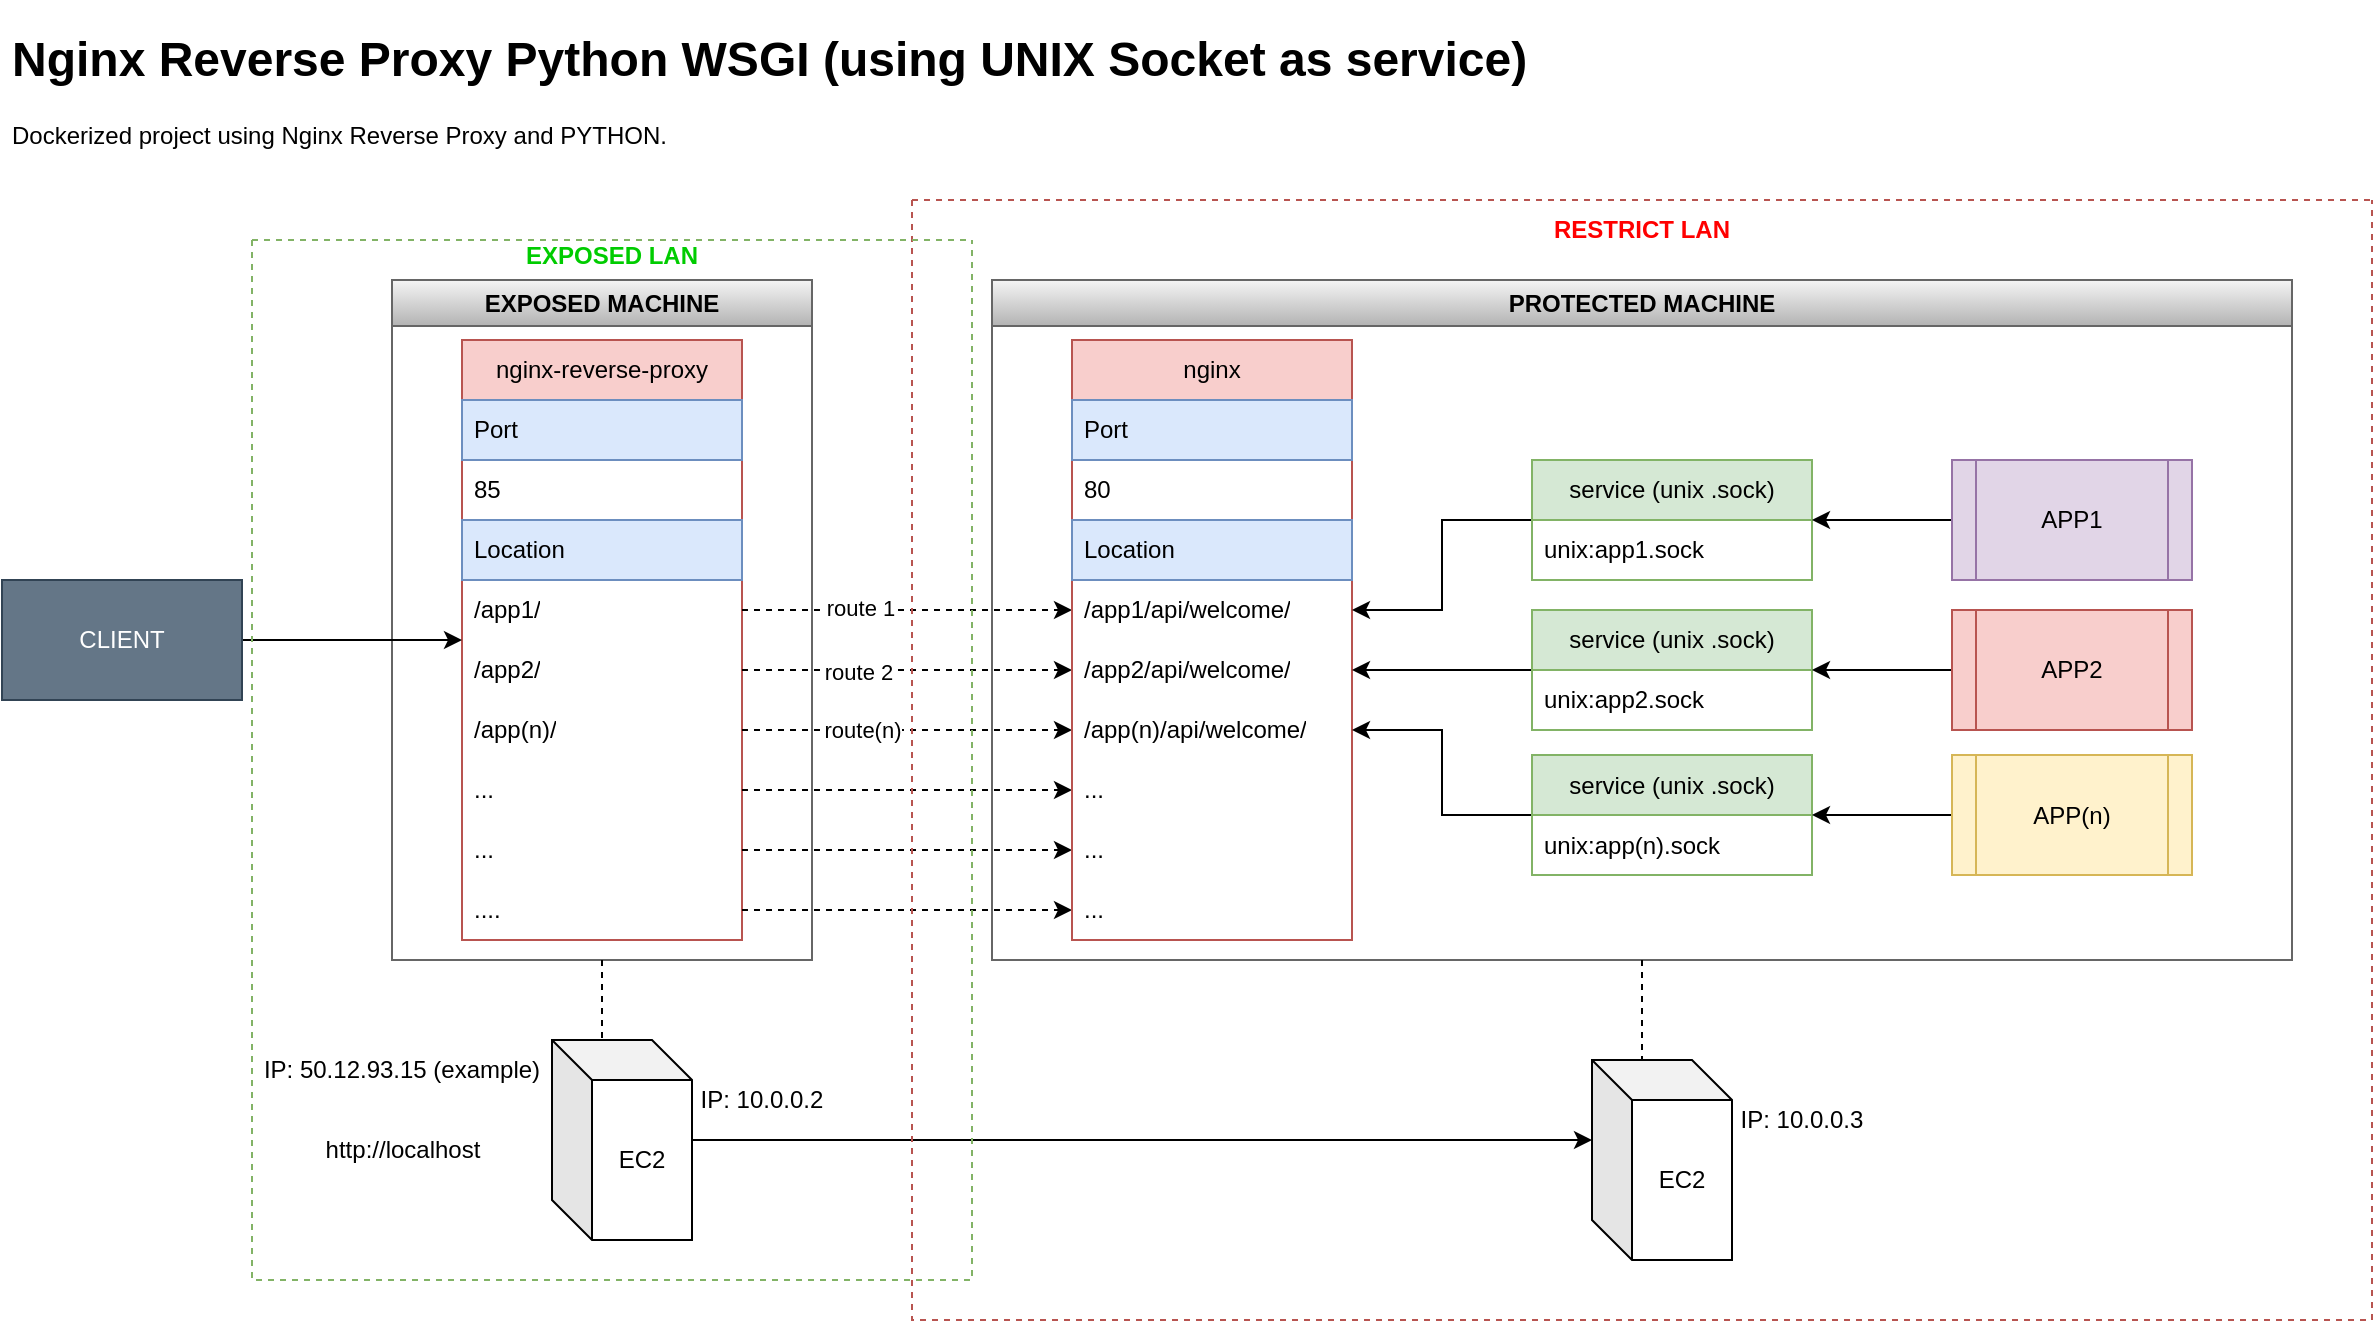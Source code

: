 <mxfile version="22.1.15" type="device">
  <diagram name="Page-1" id="V4t_UYVcqcM2PL4xniRO">
    <mxGraphModel dx="2825" dy="788" grid="1" gridSize="10" guides="1" tooltips="1" connect="1" arrows="1" fold="1" page="1" pageScale="1" pageWidth="850" pageHeight="1100" math="0" shadow="0">
      <root>
        <mxCell id="0" />
        <mxCell id="1" parent="0" />
        <mxCell id="JmU3zoDDMFH5RzHn-16W-3" value="EXPOSED MACHINE" style="swimlane;whiteSpace=wrap;html=1;fillColor=#f5f5f5;strokeColor=#666666;gradientColor=#b3b3b3;" vertex="1" parent="1">
          <mxGeometry x="-415" y="355" width="210" height="340" as="geometry" />
        </mxCell>
        <mxCell id="JmU3zoDDMFH5RzHn-16W-5" value="nginx-reverse-proxy" style="swimlane;fontStyle=0;childLayout=stackLayout;horizontal=1;startSize=30;horizontalStack=0;resizeParent=1;resizeParentMax=0;resizeLast=0;collapsible=1;marginBottom=0;whiteSpace=wrap;html=1;fillColor=#f8cecc;strokeColor=#b85450;" vertex="1" parent="JmU3zoDDMFH5RzHn-16W-3">
          <mxGeometry x="35" y="30" width="140" height="300" as="geometry" />
        </mxCell>
        <mxCell id="JmU3zoDDMFH5RzHn-16W-6" value="Port" style="text;strokeColor=#6c8ebf;fillColor=#dae8fc;align=left;verticalAlign=middle;spacingLeft=4;spacingRight=4;overflow=hidden;points=[[0,0.5],[1,0.5]];portConstraint=eastwest;rotatable=0;whiteSpace=wrap;html=1;" vertex="1" parent="JmU3zoDDMFH5RzHn-16W-5">
          <mxGeometry y="30" width="140" height="30" as="geometry" />
        </mxCell>
        <mxCell id="JmU3zoDDMFH5RzHn-16W-7" value="85" style="text;strokeColor=none;fillColor=none;align=left;verticalAlign=middle;spacingLeft=4;spacingRight=4;overflow=hidden;points=[[0,0.5],[1,0.5]];portConstraint=eastwest;rotatable=0;whiteSpace=wrap;html=1;" vertex="1" parent="JmU3zoDDMFH5RzHn-16W-5">
          <mxGeometry y="60" width="140" height="30" as="geometry" />
        </mxCell>
        <mxCell id="JmU3zoDDMFH5RzHn-16W-54" value="Location" style="text;strokeColor=#6c8ebf;fillColor=#dae8fc;align=left;verticalAlign=middle;spacingLeft=4;spacingRight=4;overflow=hidden;points=[[0,0.5],[1,0.5]];portConstraint=eastwest;rotatable=0;whiteSpace=wrap;html=1;" vertex="1" parent="JmU3zoDDMFH5RzHn-16W-5">
          <mxGeometry y="90" width="140" height="30" as="geometry" />
        </mxCell>
        <mxCell id="JmU3zoDDMFH5RzHn-16W-55" value="/app1/" style="text;strokeColor=none;fillColor=none;align=left;verticalAlign=middle;spacingLeft=4;spacingRight=4;overflow=hidden;points=[[0,0.5],[1,0.5]];portConstraint=eastwest;rotatable=0;whiteSpace=wrap;html=1;" vertex="1" parent="JmU3zoDDMFH5RzHn-16W-5">
          <mxGeometry y="120" width="140" height="30" as="geometry" />
        </mxCell>
        <mxCell id="JmU3zoDDMFH5RzHn-16W-56" value="/app2/" style="text;strokeColor=none;fillColor=none;align=left;verticalAlign=middle;spacingLeft=4;spacingRight=4;overflow=hidden;points=[[0,0.5],[1,0.5]];portConstraint=eastwest;rotatable=0;whiteSpace=wrap;html=1;" vertex="1" parent="JmU3zoDDMFH5RzHn-16W-5">
          <mxGeometry y="150" width="140" height="30" as="geometry" />
        </mxCell>
        <mxCell id="JmU3zoDDMFH5RzHn-16W-57" value="/app(n)/" style="text;strokeColor=none;fillColor=none;align=left;verticalAlign=middle;spacingLeft=4;spacingRight=4;overflow=hidden;points=[[0,0.5],[1,0.5]];portConstraint=eastwest;rotatable=0;whiteSpace=wrap;html=1;" vertex="1" parent="JmU3zoDDMFH5RzHn-16W-5">
          <mxGeometry y="180" width="140" height="30" as="geometry" />
        </mxCell>
        <mxCell id="JmU3zoDDMFH5RzHn-16W-58" value="..." style="text;strokeColor=none;fillColor=none;align=left;verticalAlign=middle;spacingLeft=4;spacingRight=4;overflow=hidden;points=[[0,0.5],[1,0.5]];portConstraint=eastwest;rotatable=0;whiteSpace=wrap;html=1;" vertex="1" parent="JmU3zoDDMFH5RzHn-16W-5">
          <mxGeometry y="210" width="140" height="30" as="geometry" />
        </mxCell>
        <mxCell id="JmU3zoDDMFH5RzHn-16W-59" value="..." style="text;strokeColor=none;fillColor=none;align=left;verticalAlign=middle;spacingLeft=4;spacingRight=4;overflow=hidden;points=[[0,0.5],[1,0.5]];portConstraint=eastwest;rotatable=0;whiteSpace=wrap;html=1;" vertex="1" parent="JmU3zoDDMFH5RzHn-16W-5">
          <mxGeometry y="240" width="140" height="30" as="geometry" />
        </mxCell>
        <mxCell id="JmU3zoDDMFH5RzHn-16W-60" value="...." style="text;strokeColor=none;fillColor=none;align=left;verticalAlign=middle;spacingLeft=4;spacingRight=4;overflow=hidden;points=[[0,0.5],[1,0.5]];portConstraint=eastwest;rotatable=0;whiteSpace=wrap;html=1;" vertex="1" parent="JmU3zoDDMFH5RzHn-16W-5">
          <mxGeometry y="270" width="140" height="30" as="geometry" />
        </mxCell>
        <mxCell id="JmU3zoDDMFH5RzHn-16W-22" style="edgeStyle=orthogonalEdgeStyle;rounded=0;orthogonalLoop=1;jettySize=auto;html=1;" edge="1" parent="1" source="JmU3zoDDMFH5RzHn-16W-13" target="JmU3zoDDMFH5RzHn-16W-5">
          <mxGeometry relative="1" as="geometry" />
        </mxCell>
        <mxCell id="JmU3zoDDMFH5RzHn-16W-13" value="CLIENT" style="rounded=0;whiteSpace=wrap;html=1;fillColor=#647687;strokeColor=#314354;fontColor=#ffffff;" vertex="1" parent="1">
          <mxGeometry x="-610" y="505" width="120" height="60" as="geometry" />
        </mxCell>
        <mxCell id="JmU3zoDDMFH5RzHn-16W-40" value="&lt;h1&gt;Nginx Reverse Proxy Python WSGI (using UNIX Socket as service)&lt;br&gt;&lt;/h1&gt;&lt;p&gt;Dockerized project using Nginx Reverse Proxy and PYTHON.&lt;/p&gt;" style="text;html=1;strokeColor=none;fillColor=none;spacing=5;spacingTop=-20;whiteSpace=wrap;overflow=hidden;rounded=0;" vertex="1" parent="1">
          <mxGeometry x="-610" y="225" width="1145" height="80" as="geometry" />
        </mxCell>
        <mxCell id="JmU3zoDDMFH5RzHn-16W-41" value="EC2" style="shape=cube;whiteSpace=wrap;html=1;boundedLbl=1;backgroundOutline=1;darkOpacity=0.05;darkOpacity2=0.1;" vertex="1" parent="1">
          <mxGeometry x="-335" y="735" width="70" height="100" as="geometry" />
        </mxCell>
        <mxCell id="JmU3zoDDMFH5RzHn-16W-45" style="edgeStyle=orthogonalEdgeStyle;rounded=0;orthogonalLoop=1;jettySize=auto;html=1;entryX=0;entryY=0;entryDx=25;entryDy=0;entryPerimeter=0;dashed=1;endArrow=none;endFill=0;" edge="1" parent="1" source="JmU3zoDDMFH5RzHn-16W-3" target="JmU3zoDDMFH5RzHn-16W-41">
          <mxGeometry relative="1" as="geometry" />
        </mxCell>
        <mxCell id="JmU3zoDDMFH5RzHn-16W-50" value="IP: 10.0.0.2" style="text;html=1;strokeColor=none;fillColor=none;align=center;verticalAlign=middle;whiteSpace=wrap;rounded=0;" vertex="1" parent="1">
          <mxGeometry x="-265" y="755" width="70" height="20" as="geometry" />
        </mxCell>
        <mxCell id="JmU3zoDDMFH5RzHn-16W-51" value="IP: 50.12.93.15 (example)" style="text;html=1;strokeColor=none;fillColor=none;align=center;verticalAlign=middle;whiteSpace=wrap;rounded=0;" vertex="1" parent="1">
          <mxGeometry x="-485" y="735" width="150" height="30" as="geometry" />
        </mxCell>
        <mxCell id="JmU3zoDDMFH5RzHn-16W-52" style="edgeStyle=orthogonalEdgeStyle;rounded=0;orthogonalLoop=1;jettySize=auto;html=1;entryX=0;entryY=0;entryDx=0;entryDy=40;entryPerimeter=0;" edge="1" parent="1" source="JmU3zoDDMFH5RzHn-16W-41" target="JmU3zoDDMFH5RzHn-16W-42">
          <mxGeometry relative="1" as="geometry" />
        </mxCell>
        <mxCell id="JmU3zoDDMFH5RzHn-16W-53" value="http://localhost" style="text;html=1;strokeColor=none;fillColor=none;align=center;verticalAlign=middle;whiteSpace=wrap;rounded=0;" vertex="1" parent="1">
          <mxGeometry x="-451.25" y="775" width="82.5" height="30" as="geometry" />
        </mxCell>
        <mxCell id="JmU3zoDDMFH5RzHn-16W-69" style="edgeStyle=orthogonalEdgeStyle;rounded=0;orthogonalLoop=1;jettySize=auto;html=1;dashed=1;" edge="1" parent="1" source="JmU3zoDDMFH5RzHn-16W-55" target="JmU3zoDDMFH5RzHn-16W-62">
          <mxGeometry relative="1" as="geometry" />
        </mxCell>
        <mxCell id="JmU3zoDDMFH5RzHn-16W-79" value="route 1" style="edgeLabel;html=1;align=center;verticalAlign=middle;resizable=0;points=[];" vertex="1" connectable="0" parent="JmU3zoDDMFH5RzHn-16W-69">
          <mxGeometry x="-0.268" y="1" relative="1" as="geometry">
            <mxPoint x="-2" as="offset" />
          </mxGeometry>
        </mxCell>
        <mxCell id="JmU3zoDDMFH5RzHn-16W-70" style="edgeStyle=orthogonalEdgeStyle;rounded=0;orthogonalLoop=1;jettySize=auto;html=1;dashed=1;" edge="1" parent="1" source="JmU3zoDDMFH5RzHn-16W-56" target="JmU3zoDDMFH5RzHn-16W-63">
          <mxGeometry relative="1" as="geometry" />
        </mxCell>
        <mxCell id="JmU3zoDDMFH5RzHn-16W-80" value="route 2" style="edgeLabel;html=1;align=center;verticalAlign=middle;resizable=0;points=[];" vertex="1" connectable="0" parent="JmU3zoDDMFH5RzHn-16W-70">
          <mxGeometry x="-0.297" y="-1" relative="1" as="geometry">
            <mxPoint as="offset" />
          </mxGeometry>
        </mxCell>
        <mxCell id="JmU3zoDDMFH5RzHn-16W-71" style="edgeStyle=orthogonalEdgeStyle;rounded=0;orthogonalLoop=1;jettySize=auto;html=1;dashed=1;" edge="1" parent="1" source="JmU3zoDDMFH5RzHn-16W-57" target="JmU3zoDDMFH5RzHn-16W-64">
          <mxGeometry relative="1" as="geometry" />
        </mxCell>
        <mxCell id="JmU3zoDDMFH5RzHn-16W-81" value="route(n)" style="edgeLabel;html=1;align=center;verticalAlign=middle;resizable=0;points=[];" vertex="1" connectable="0" parent="JmU3zoDDMFH5RzHn-16W-71">
          <mxGeometry x="-0.248" relative="1" as="geometry">
            <mxPoint x="-2" as="offset" />
          </mxGeometry>
        </mxCell>
        <mxCell id="JmU3zoDDMFH5RzHn-16W-72" style="edgeStyle=orthogonalEdgeStyle;rounded=0;orthogonalLoop=1;jettySize=auto;html=1;dashed=1;" edge="1" parent="1" source="JmU3zoDDMFH5RzHn-16W-58" target="JmU3zoDDMFH5RzHn-16W-65">
          <mxGeometry relative="1" as="geometry" />
        </mxCell>
        <mxCell id="JmU3zoDDMFH5RzHn-16W-73" style="edgeStyle=orthogonalEdgeStyle;rounded=0;orthogonalLoop=1;jettySize=auto;html=1;dashed=1;" edge="1" parent="1" source="JmU3zoDDMFH5RzHn-16W-59" target="JmU3zoDDMFH5RzHn-16W-66">
          <mxGeometry relative="1" as="geometry" />
        </mxCell>
        <mxCell id="JmU3zoDDMFH5RzHn-16W-74" style="edgeStyle=orthogonalEdgeStyle;rounded=0;orthogonalLoop=1;jettySize=auto;html=1;dashed=1;" edge="1" parent="1" source="JmU3zoDDMFH5RzHn-16W-60" target="JmU3zoDDMFH5RzHn-16W-67">
          <mxGeometry relative="1" as="geometry" />
        </mxCell>
        <mxCell id="JmU3zoDDMFH5RzHn-16W-77" value="&#xa;&#xa;RESTRICT LAN" style="swimlane;startSize=0;dashed=1;fillColor=#f8cecc;strokeColor=#b85450;fontColor=#FF0000;" vertex="1" parent="1">
          <mxGeometry x="-155" y="315" width="730" height="560" as="geometry" />
        </mxCell>
        <mxCell id="JmU3zoDDMFH5RzHn-16W-2" value="PROTECTED MACHINE" style="swimlane;whiteSpace=wrap;html=1;fillColor=#f5f5f5;gradientColor=#b3b3b3;strokeColor=#666666;" vertex="1" parent="JmU3zoDDMFH5RzHn-16W-77">
          <mxGeometry x="40" y="40" width="650" height="340" as="geometry" />
        </mxCell>
        <mxCell id="JmU3zoDDMFH5RzHn-16W-9" value="nginx" style="swimlane;fontStyle=0;childLayout=stackLayout;horizontal=1;startSize=30;horizontalStack=0;resizeParent=1;resizeParentMax=0;resizeLast=0;collapsible=1;marginBottom=0;whiteSpace=wrap;html=1;fillColor=#f8cecc;strokeColor=#b85450;" vertex="1" parent="JmU3zoDDMFH5RzHn-16W-2">
          <mxGeometry x="40" y="30" width="140" height="300" as="geometry" />
        </mxCell>
        <mxCell id="JmU3zoDDMFH5RzHn-16W-10" value="Port" style="text;strokeColor=#6c8ebf;fillColor=#dae8fc;align=left;verticalAlign=middle;spacingLeft=4;spacingRight=4;overflow=hidden;points=[[0,0.5],[1,0.5]];portConstraint=eastwest;rotatable=0;whiteSpace=wrap;html=1;" vertex="1" parent="JmU3zoDDMFH5RzHn-16W-9">
          <mxGeometry y="30" width="140" height="30" as="geometry" />
        </mxCell>
        <mxCell id="JmU3zoDDMFH5RzHn-16W-11" value="80" style="text;strokeColor=none;fillColor=none;align=left;verticalAlign=middle;spacingLeft=4;spacingRight=4;overflow=hidden;points=[[0,0.5],[1,0.5]];portConstraint=eastwest;rotatable=0;whiteSpace=wrap;html=1;" vertex="1" parent="JmU3zoDDMFH5RzHn-16W-9">
          <mxGeometry y="60" width="140" height="30" as="geometry" />
        </mxCell>
        <mxCell id="JmU3zoDDMFH5RzHn-16W-61" value="Location" style="text;strokeColor=#6c8ebf;fillColor=#dae8fc;align=left;verticalAlign=middle;spacingLeft=4;spacingRight=4;overflow=hidden;points=[[0,0.5],[1,0.5]];portConstraint=eastwest;rotatable=0;whiteSpace=wrap;html=1;" vertex="1" parent="JmU3zoDDMFH5RzHn-16W-9">
          <mxGeometry y="90" width="140" height="30" as="geometry" />
        </mxCell>
        <mxCell id="JmU3zoDDMFH5RzHn-16W-62" value="/app1/api/welcome/" style="text;strokeColor=none;fillColor=none;align=left;verticalAlign=middle;spacingLeft=4;spacingRight=4;overflow=hidden;points=[[0,0.5],[1,0.5]];portConstraint=eastwest;rotatable=0;whiteSpace=wrap;html=1;" vertex="1" parent="JmU3zoDDMFH5RzHn-16W-9">
          <mxGeometry y="120" width="140" height="30" as="geometry" />
        </mxCell>
        <mxCell id="JmU3zoDDMFH5RzHn-16W-63" value="/app2/api/welcome/" style="text;strokeColor=none;fillColor=none;align=left;verticalAlign=middle;spacingLeft=4;spacingRight=4;overflow=hidden;points=[[0,0.5],[1,0.5]];portConstraint=eastwest;rotatable=0;whiteSpace=wrap;html=1;" vertex="1" parent="JmU3zoDDMFH5RzHn-16W-9">
          <mxGeometry y="150" width="140" height="30" as="geometry" />
        </mxCell>
        <mxCell id="JmU3zoDDMFH5RzHn-16W-64" value="/app(n)/api/welcome/" style="text;strokeColor=none;fillColor=none;align=left;verticalAlign=middle;spacingLeft=4;spacingRight=4;overflow=hidden;points=[[0,0.5],[1,0.5]];portConstraint=eastwest;rotatable=0;whiteSpace=wrap;html=1;" vertex="1" parent="JmU3zoDDMFH5RzHn-16W-9">
          <mxGeometry y="180" width="140" height="30" as="geometry" />
        </mxCell>
        <mxCell id="JmU3zoDDMFH5RzHn-16W-65" value="..." style="text;strokeColor=none;fillColor=none;align=left;verticalAlign=middle;spacingLeft=4;spacingRight=4;overflow=hidden;points=[[0,0.5],[1,0.5]];portConstraint=eastwest;rotatable=0;whiteSpace=wrap;html=1;" vertex="1" parent="JmU3zoDDMFH5RzHn-16W-9">
          <mxGeometry y="210" width="140" height="30" as="geometry" />
        </mxCell>
        <mxCell id="JmU3zoDDMFH5RzHn-16W-66" value="..." style="text;strokeColor=none;fillColor=none;align=left;verticalAlign=middle;spacingLeft=4;spacingRight=4;overflow=hidden;points=[[0,0.5],[1,0.5]];portConstraint=eastwest;rotatable=0;whiteSpace=wrap;html=1;" vertex="1" parent="JmU3zoDDMFH5RzHn-16W-9">
          <mxGeometry y="240" width="140" height="30" as="geometry" />
        </mxCell>
        <mxCell id="JmU3zoDDMFH5RzHn-16W-67" value="..." style="text;strokeColor=none;fillColor=none;align=left;verticalAlign=middle;spacingLeft=4;spacingRight=4;overflow=hidden;points=[[0,0.5],[1,0.5]];portConstraint=eastwest;rotatable=0;whiteSpace=wrap;html=1;" vertex="1" parent="JmU3zoDDMFH5RzHn-16W-9">
          <mxGeometry y="270" width="140" height="30" as="geometry" />
        </mxCell>
        <mxCell id="JmU3zoDDMFH5RzHn-16W-75" style="edgeStyle=orthogonalEdgeStyle;rounded=0;orthogonalLoop=1;jettySize=auto;html=1;" edge="1" parent="JmU3zoDDMFH5RzHn-16W-2" source="JmU3zoDDMFH5RzHn-16W-23" target="JmU3zoDDMFH5RzHn-16W-62">
          <mxGeometry relative="1" as="geometry" />
        </mxCell>
        <mxCell id="JmU3zoDDMFH5RzHn-16W-23" value="service (unix .sock)" style="swimlane;fontStyle=0;childLayout=stackLayout;horizontal=1;startSize=30;horizontalStack=0;resizeParent=1;resizeParentMax=0;resizeLast=0;collapsible=1;marginBottom=0;whiteSpace=wrap;html=1;fillColor=#d5e8d4;strokeColor=#82b366;" vertex="1" parent="JmU3zoDDMFH5RzHn-16W-2">
          <mxGeometry x="270" y="90" width="140" height="60" as="geometry" />
        </mxCell>
        <mxCell id="JmU3zoDDMFH5RzHn-16W-24" value="unix:app1.sock" style="text;strokeColor=none;fillColor=none;align=left;verticalAlign=middle;spacingLeft=4;spacingRight=4;overflow=hidden;points=[[0,0.5],[1,0.5]];portConstraint=eastwest;rotatable=0;whiteSpace=wrap;html=1;" vertex="1" parent="JmU3zoDDMFH5RzHn-16W-23">
          <mxGeometry y="30" width="140" height="30" as="geometry" />
        </mxCell>
        <mxCell id="JmU3zoDDMFH5RzHn-16W-35" style="edgeStyle=orthogonalEdgeStyle;rounded=0;orthogonalLoop=1;jettySize=auto;html=1;" edge="1" parent="JmU3zoDDMFH5RzHn-16W-2" source="JmU3zoDDMFH5RzHn-16W-27" target="JmU3zoDDMFH5RzHn-16W-63">
          <mxGeometry relative="1" as="geometry" />
        </mxCell>
        <mxCell id="JmU3zoDDMFH5RzHn-16W-27" value="service (unix .sock)" style="swimlane;fontStyle=0;childLayout=stackLayout;horizontal=1;startSize=30;horizontalStack=0;resizeParent=1;resizeParentMax=0;resizeLast=0;collapsible=1;marginBottom=0;whiteSpace=wrap;html=1;fillColor=#d5e8d4;strokeColor=#82b366;" vertex="1" parent="JmU3zoDDMFH5RzHn-16W-2">
          <mxGeometry x="270" y="165" width="140" height="60" as="geometry" />
        </mxCell>
        <mxCell id="JmU3zoDDMFH5RzHn-16W-28" value="unix:app2.sock" style="text;strokeColor=none;fillColor=none;align=left;verticalAlign=middle;spacingLeft=4;spacingRight=4;overflow=hidden;points=[[0,0.5],[1,0.5]];portConstraint=eastwest;rotatable=0;whiteSpace=wrap;html=1;" vertex="1" parent="JmU3zoDDMFH5RzHn-16W-27">
          <mxGeometry y="30" width="140" height="30" as="geometry" />
        </mxCell>
        <mxCell id="JmU3zoDDMFH5RzHn-16W-36" style="edgeStyle=orthogonalEdgeStyle;rounded=0;orthogonalLoop=1;jettySize=auto;html=1;" edge="1" parent="JmU3zoDDMFH5RzHn-16W-2" source="JmU3zoDDMFH5RzHn-16W-29" target="JmU3zoDDMFH5RzHn-16W-64">
          <mxGeometry relative="1" as="geometry" />
        </mxCell>
        <mxCell id="JmU3zoDDMFH5RzHn-16W-29" value="service (unix .sock)" style="swimlane;fontStyle=0;childLayout=stackLayout;horizontal=1;startSize=30;horizontalStack=0;resizeParent=1;resizeParentMax=0;resizeLast=0;collapsible=1;marginBottom=0;whiteSpace=wrap;html=1;fillColor=#d5e8d4;strokeColor=#82b366;" vertex="1" parent="JmU3zoDDMFH5RzHn-16W-2">
          <mxGeometry x="270" y="237.5" width="140" height="60" as="geometry" />
        </mxCell>
        <mxCell id="JmU3zoDDMFH5RzHn-16W-30" value="unix:app(n).sock" style="text;strokeColor=none;fillColor=none;align=left;verticalAlign=middle;spacingLeft=4;spacingRight=4;overflow=hidden;points=[[0,0.5],[1,0.5]];portConstraint=eastwest;rotatable=0;whiteSpace=wrap;html=1;" vertex="1" parent="JmU3zoDDMFH5RzHn-16W-29">
          <mxGeometry y="30" width="140" height="30" as="geometry" />
        </mxCell>
        <mxCell id="JmU3zoDDMFH5RzHn-16W-37" style="edgeStyle=orthogonalEdgeStyle;rounded=0;orthogonalLoop=1;jettySize=auto;html=1;" edge="1" parent="JmU3zoDDMFH5RzHn-16W-2" source="JmU3zoDDMFH5RzHn-16W-31" target="JmU3zoDDMFH5RzHn-16W-23">
          <mxGeometry relative="1" as="geometry" />
        </mxCell>
        <mxCell id="JmU3zoDDMFH5RzHn-16W-31" value="APP1" style="shape=process;whiteSpace=wrap;html=1;backgroundOutline=1;fillColor=#e1d5e7;strokeColor=#9673a6;" vertex="1" parent="JmU3zoDDMFH5RzHn-16W-2">
          <mxGeometry x="480" y="90" width="120" height="60" as="geometry" />
        </mxCell>
        <mxCell id="JmU3zoDDMFH5RzHn-16W-38" style="edgeStyle=orthogonalEdgeStyle;rounded=0;orthogonalLoop=1;jettySize=auto;html=1;" edge="1" parent="JmU3zoDDMFH5RzHn-16W-2" source="JmU3zoDDMFH5RzHn-16W-32" target="JmU3zoDDMFH5RzHn-16W-27">
          <mxGeometry relative="1" as="geometry" />
        </mxCell>
        <mxCell id="JmU3zoDDMFH5RzHn-16W-32" value="APP2" style="shape=process;whiteSpace=wrap;html=1;backgroundOutline=1;fillColor=#f8cecc;strokeColor=#b85450;" vertex="1" parent="JmU3zoDDMFH5RzHn-16W-2">
          <mxGeometry x="480" y="165" width="120" height="60" as="geometry" />
        </mxCell>
        <mxCell id="JmU3zoDDMFH5RzHn-16W-39" style="edgeStyle=orthogonalEdgeStyle;rounded=0;orthogonalLoop=1;jettySize=auto;html=1;" edge="1" parent="JmU3zoDDMFH5RzHn-16W-2" source="JmU3zoDDMFH5RzHn-16W-33" target="JmU3zoDDMFH5RzHn-16W-29">
          <mxGeometry relative="1" as="geometry" />
        </mxCell>
        <mxCell id="JmU3zoDDMFH5RzHn-16W-33" value="APP(n)" style="shape=process;whiteSpace=wrap;html=1;backgroundOutline=1;fillColor=#fff2cc;strokeColor=#d6b656;" vertex="1" parent="JmU3zoDDMFH5RzHn-16W-2">
          <mxGeometry x="480" y="237.5" width="120" height="60" as="geometry" />
        </mxCell>
        <mxCell id="JmU3zoDDMFH5RzHn-16W-42" value="EC2" style="shape=cube;whiteSpace=wrap;html=1;boundedLbl=1;backgroundOutline=1;darkOpacity=0.05;darkOpacity2=0.1;" vertex="1" parent="JmU3zoDDMFH5RzHn-16W-77">
          <mxGeometry x="340" y="430" width="70" height="100" as="geometry" />
        </mxCell>
        <mxCell id="JmU3zoDDMFH5RzHn-16W-46" style="edgeStyle=orthogonalEdgeStyle;rounded=0;orthogonalLoop=1;jettySize=auto;html=1;entryX=0;entryY=0;entryDx=25;entryDy=0;entryPerimeter=0;dashed=1;endArrow=none;endFill=0;" edge="1" parent="JmU3zoDDMFH5RzHn-16W-77" source="JmU3zoDDMFH5RzHn-16W-2" target="JmU3zoDDMFH5RzHn-16W-42">
          <mxGeometry relative="1" as="geometry" />
        </mxCell>
        <mxCell id="JmU3zoDDMFH5RzHn-16W-48" value="IP: 10.0.0.3" style="text;html=1;strokeColor=none;fillColor=none;align=center;verticalAlign=middle;whiteSpace=wrap;rounded=0;" vertex="1" parent="JmU3zoDDMFH5RzHn-16W-77">
          <mxGeometry x="410" y="450" width="70" height="20" as="geometry" />
        </mxCell>
        <mxCell id="JmU3zoDDMFH5RzHn-16W-78" value="&#xa;EXPOSED LAN" style="swimlane;startSize=0;dashed=1;fillColor=#d5e8d4;strokeColor=#82b366;fontColor=#00CC00;" vertex="1" parent="1">
          <mxGeometry x="-485" y="335" width="360" height="520" as="geometry" />
        </mxCell>
      </root>
    </mxGraphModel>
  </diagram>
</mxfile>
